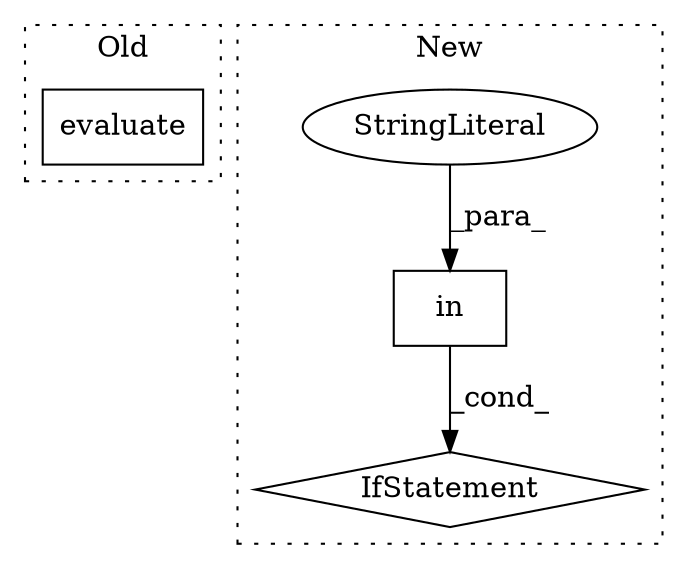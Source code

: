 digraph G {
subgraph cluster0 {
1 [label="evaluate" a="32" s="12022,12074" l="9,1" shape="box"];
label = "Old";
style="dotted";
}
subgraph cluster1 {
2 [label="in" a="105" s="12099" l="25" shape="box"];
3 [label="IfStatement" a="25" s="12089,12124" l="10,2" shape="diamond"];
4 [label="StringLiteral" a="45" s="12099" l="6" shape="ellipse"];
label = "New";
style="dotted";
}
2 -> 3 [label="_cond_"];
4 -> 2 [label="_para_"];
}